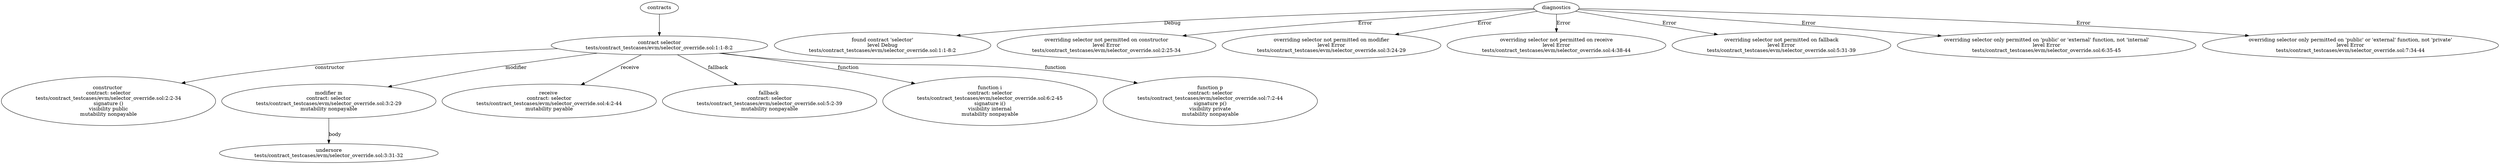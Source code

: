 strict digraph "tests/contract_testcases/evm/selector_override.sol" {
	contract [label="contract selector\ntests/contract_testcases/evm/selector_override.sol:1:1-8:2"]
	node_2 [label="constructor \ncontract: selector\ntests/contract_testcases/evm/selector_override.sol:2:2-34\nsignature ()\nvisibility public\nmutability nonpayable"]
	m [label="modifier m\ncontract: selector\ntests/contract_testcases/evm/selector_override.sol:3:2-29\nmutability nonpayable"]
	underscore [label="undersore\ntests/contract_testcases/evm/selector_override.sol:3:31-32"]
	node_5 [label="receive \ncontract: selector\ntests/contract_testcases/evm/selector_override.sol:4:2-44\nmutability payable"]
	node_6 [label="fallback \ncontract: selector\ntests/contract_testcases/evm/selector_override.sol:5:2-39\nmutability nonpayable"]
	i [label="function i\ncontract: selector\ntests/contract_testcases/evm/selector_override.sol:6:2-45\nsignature i()\nvisibility internal\nmutability nonpayable"]
	p [label="function p\ncontract: selector\ntests/contract_testcases/evm/selector_override.sol:7:2-44\nsignature p()\nvisibility private\nmutability nonpayable"]
	diagnostic [label="found contract 'selector'\nlevel Debug\ntests/contract_testcases/evm/selector_override.sol:1:1-8:2"]
	diagnostic_11 [label="overriding selector not permitted on constructor\nlevel Error\ntests/contract_testcases/evm/selector_override.sol:2:25-34"]
	diagnostic_12 [label="overriding selector not permitted on modifier\nlevel Error\ntests/contract_testcases/evm/selector_override.sol:3:24-29"]
	diagnostic_13 [label="overriding selector not permitted on receive\nlevel Error\ntests/contract_testcases/evm/selector_override.sol:4:38-44"]
	diagnostic_14 [label="overriding selector not permitted on fallback\nlevel Error\ntests/contract_testcases/evm/selector_override.sol:5:31-39"]
	diagnostic_15 [label="overriding selector only permitted on 'public' or 'external' function, not 'internal'\nlevel Error\ntests/contract_testcases/evm/selector_override.sol:6:35-45"]
	diagnostic_16 [label="overriding selector only permitted on 'public' or 'external' function, not 'private'\nlevel Error\ntests/contract_testcases/evm/selector_override.sol:7:34-44"]
	contracts -> contract
	contract -> node_2 [label="constructor"]
	contract -> m [label="modifier"]
	m -> underscore [label="body"]
	contract -> node_5 [label="receive"]
	contract -> node_6 [label="fallback"]
	contract -> i [label="function"]
	contract -> p [label="function"]
	diagnostics -> diagnostic [label="Debug"]
	diagnostics -> diagnostic_11 [label="Error"]
	diagnostics -> diagnostic_12 [label="Error"]
	diagnostics -> diagnostic_13 [label="Error"]
	diagnostics -> diagnostic_14 [label="Error"]
	diagnostics -> diagnostic_15 [label="Error"]
	diagnostics -> diagnostic_16 [label="Error"]
}
